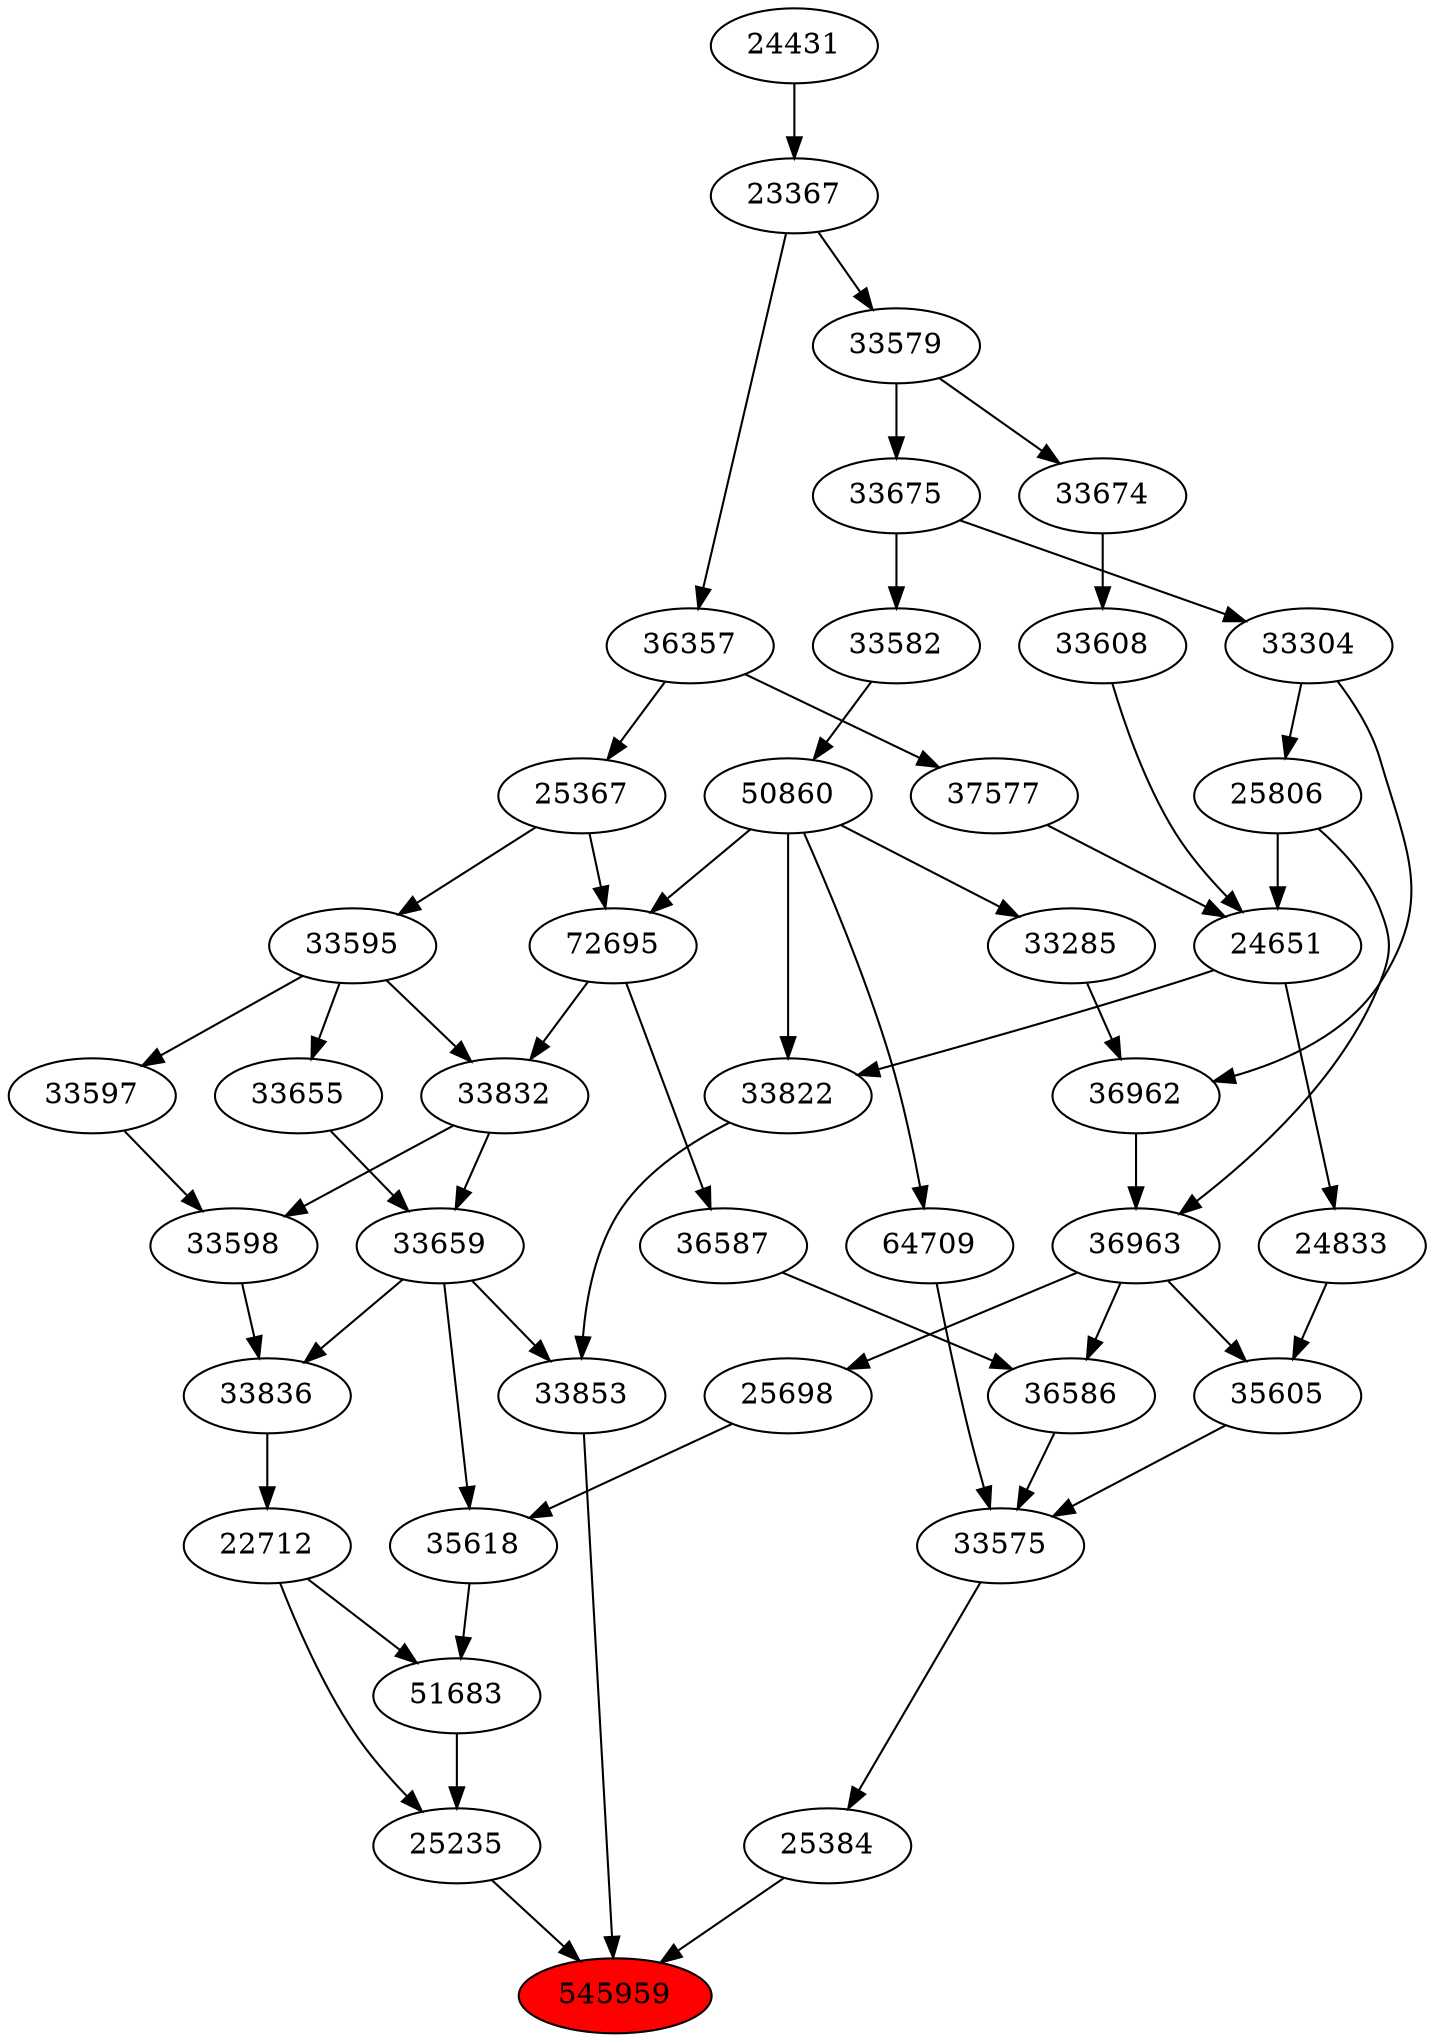 strict digraph{ 
545959 [label="545959" fillcolor=red style=filled]
33853 -> 545959
25235 -> 545959
25384 -> 545959
33853 [label="33853"]
33659 -> 33853
33822 -> 33853
25235 [label="25235"]
22712 -> 25235
51683 -> 25235
25384 [label="25384"]
33575 -> 25384
33659 [label="33659"]
33655 -> 33659
33832 -> 33659
33822 [label="33822"]
24651 -> 33822
50860 -> 33822
22712 [label="22712"]
33836 -> 22712
51683 [label="51683"]
35618 -> 51683
22712 -> 51683
33575 [label="33575"]
36586 -> 33575
35605 -> 33575
64709 -> 33575
33655 [label="33655"]
33595 -> 33655
33832 [label="33832"]
72695 -> 33832
33595 -> 33832
24651 [label="24651"]
25806 -> 24651
33608 -> 24651
37577 -> 24651
50860 [label="50860"]
33582 -> 50860
33836 [label="33836"]
33659 -> 33836
33598 -> 33836
35618 [label="35618"]
25698 -> 35618
33659 -> 35618
36586 [label="36586"]
36587 -> 36586
36963 -> 36586
35605 [label="35605"]
24833 -> 35605
36963 -> 35605
64709 [label="64709"]
50860 -> 64709
33595 [label="33595"]
25367 -> 33595
72695 [label="72695"]
50860 -> 72695
25367 -> 72695
25806 [label="25806"]
33304 -> 25806
33608 [label="33608"]
33674 -> 33608
37577 [label="37577"]
36357 -> 37577
33582 [label="33582"]
33675 -> 33582
33598 [label="33598"]
33597 -> 33598
33832 -> 33598
25698 [label="25698"]
36963 -> 25698
36587 [label="36587"]
72695 -> 36587
36963 [label="36963"]
36962 -> 36963
25806 -> 36963
24833 [label="24833"]
24651 -> 24833
25367 [label="25367"]
36357 -> 25367
33304 [label="33304"]
33675 -> 33304
33674 [label="33674"]
33579 -> 33674
36357 [label="36357"]
23367 -> 36357
33675 [label="33675"]
33579 -> 33675
33597 [label="33597"]
33595 -> 33597
36962 [label="36962"]
33285 -> 36962
33304 -> 36962
33579 [label="33579"]
23367 -> 33579
23367 [label="23367"]
24431 -> 23367
33285 [label="33285"]
50860 -> 33285
24431 [label="24431"]
}